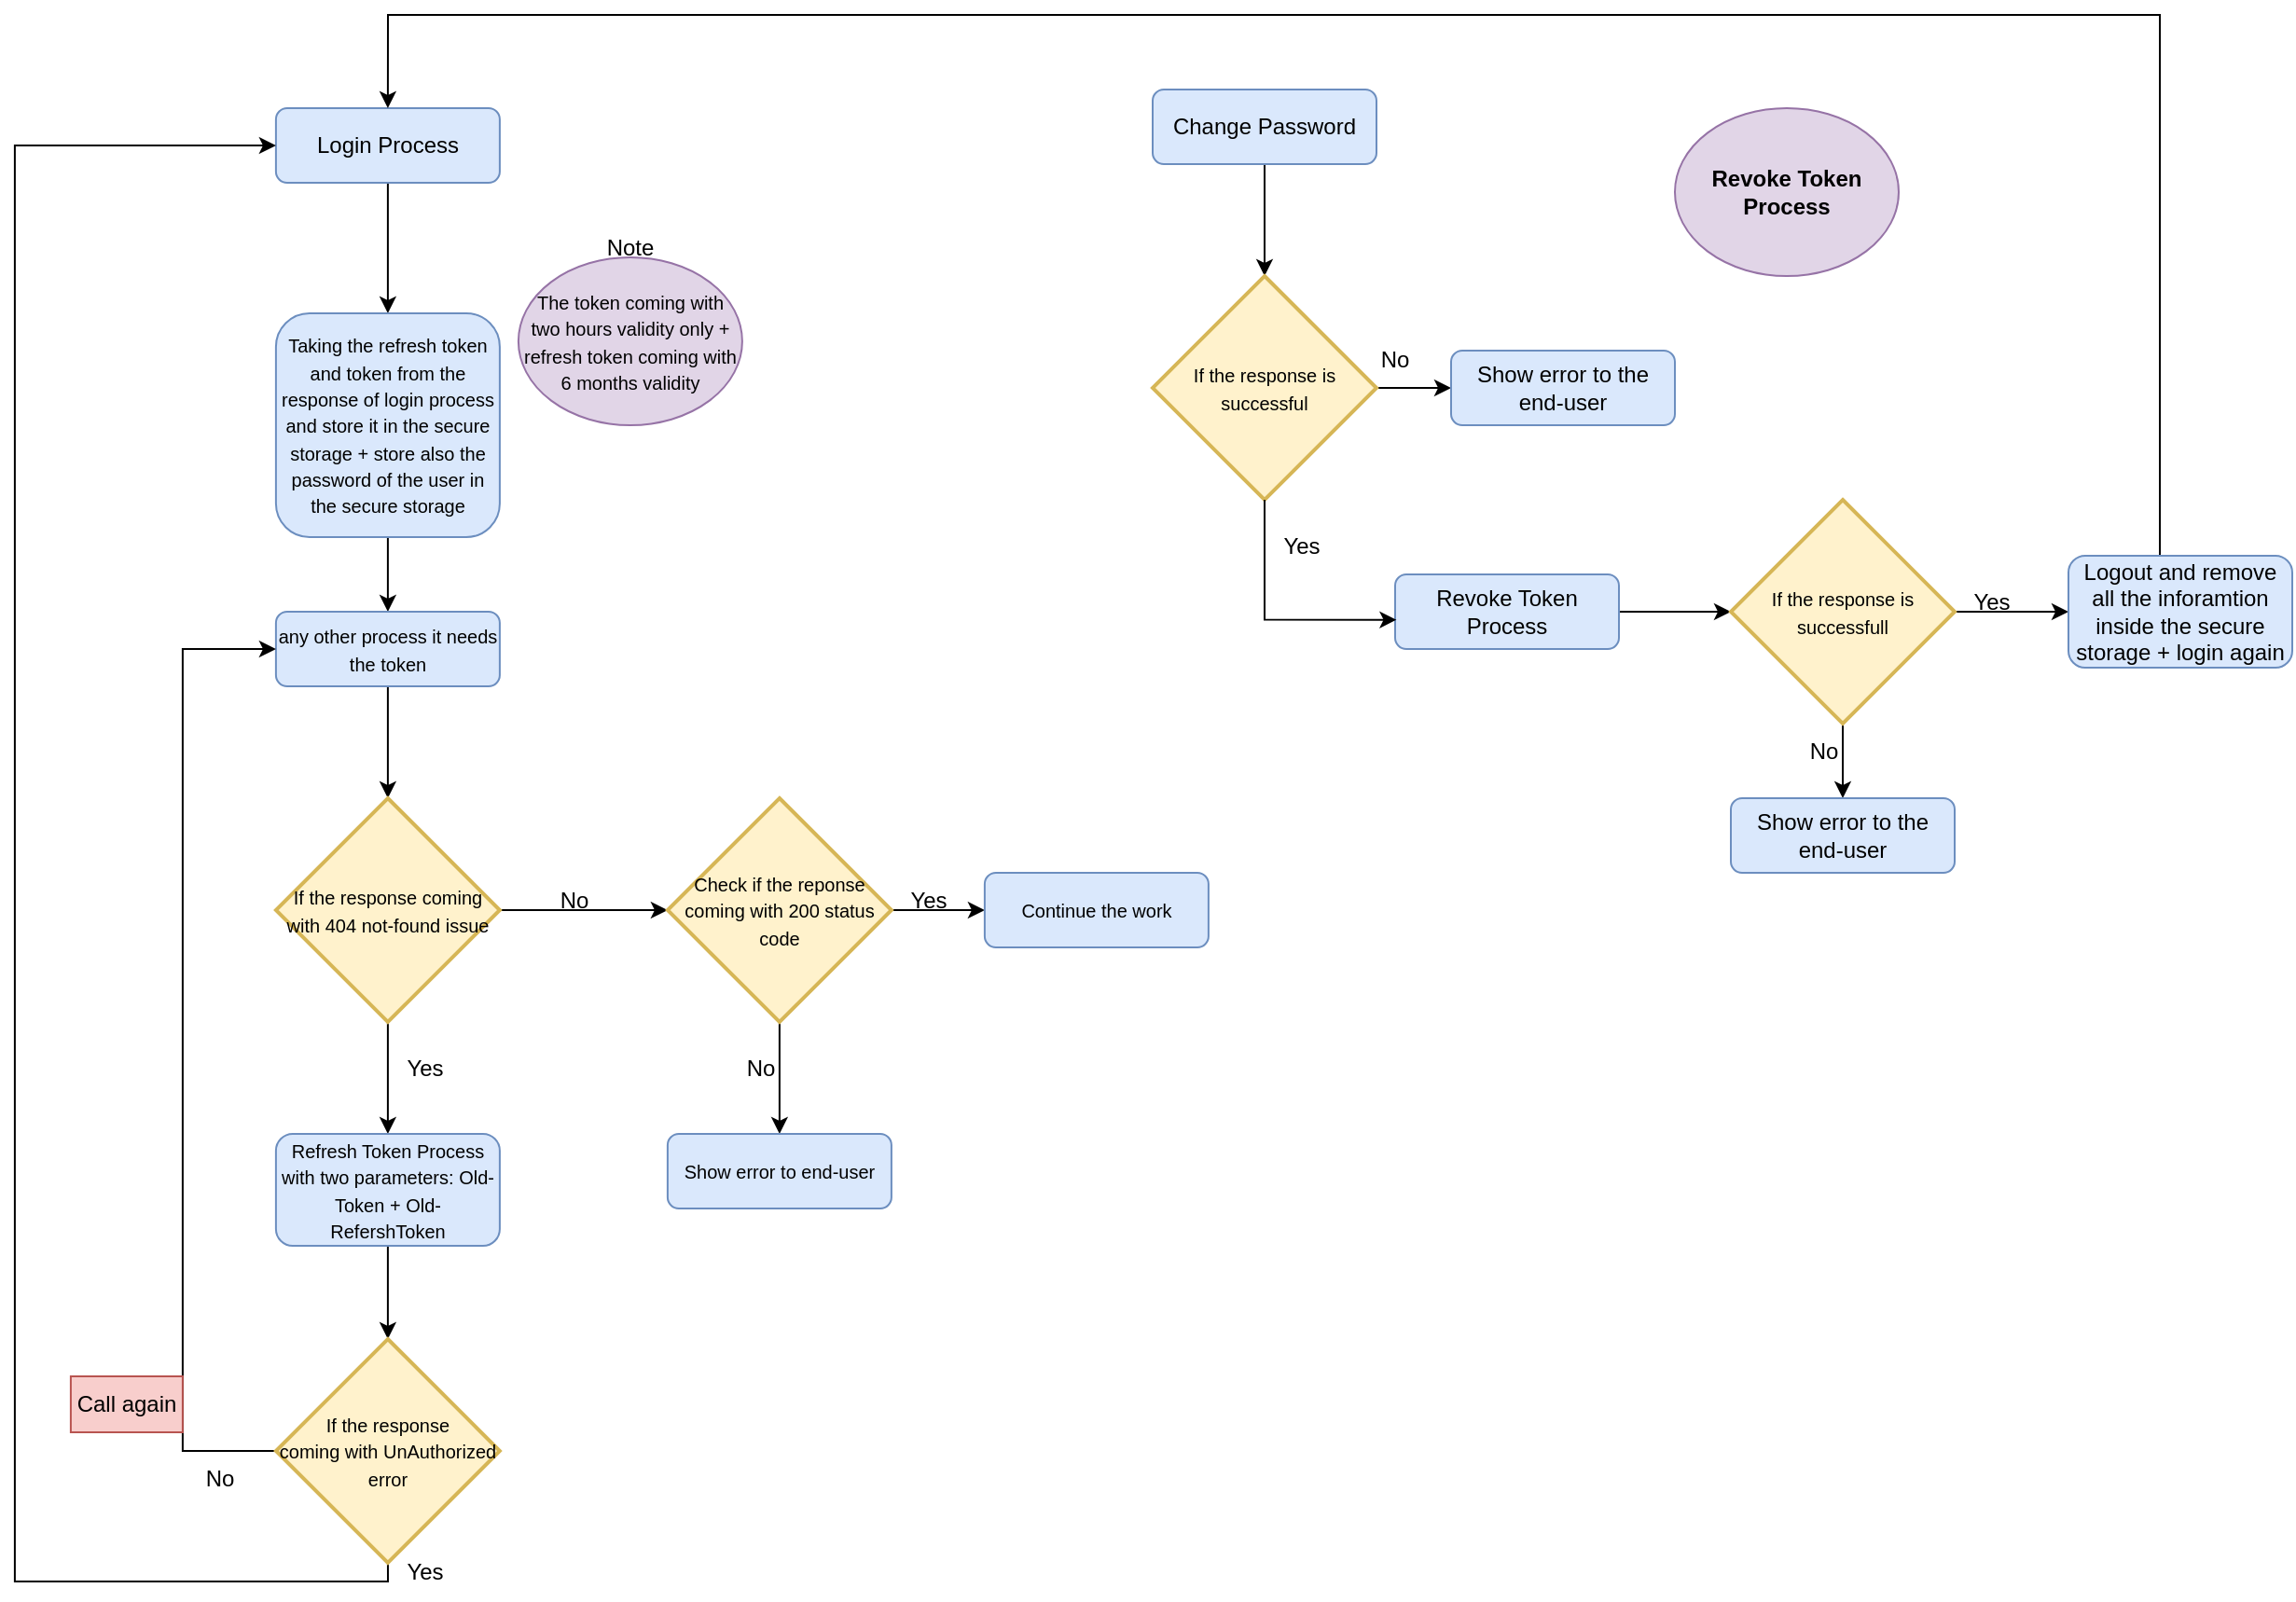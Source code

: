 <mxfile version="22.1.17" type="github">
  <diagram id="C5RBs43oDa-KdzZeNtuy" name="Page-1">
    <mxGraphModel dx="1509" dy="861" grid="1" gridSize="10" guides="1" tooltips="1" connect="1" arrows="1" fold="1" page="1" pageScale="1" pageWidth="827" pageHeight="1169" math="0" shadow="0">
      <root>
        <mxCell id="WIyWlLk6GJQsqaUBKTNV-0" />
        <mxCell id="WIyWlLk6GJQsqaUBKTNV-1" parent="WIyWlLk6GJQsqaUBKTNV-0" />
        <mxCell id="a7BzA_iTPJXv3bTSSTXt-3" value="" style="edgeStyle=orthogonalEdgeStyle;rounded=0;orthogonalLoop=1;jettySize=auto;html=1;" edge="1" parent="WIyWlLk6GJQsqaUBKTNV-1" source="WIyWlLk6GJQsqaUBKTNV-3" target="a7BzA_iTPJXv3bTSSTXt-1">
          <mxGeometry relative="1" as="geometry" />
        </mxCell>
        <mxCell id="WIyWlLk6GJQsqaUBKTNV-3" value="Login Process" style="rounded=1;whiteSpace=wrap;html=1;fontSize=12;glass=0;strokeWidth=1;shadow=0;fillColor=#dae8fc;strokeColor=#6c8ebf;" parent="WIyWlLk6GJQsqaUBKTNV-1" vertex="1">
          <mxGeometry x="239.95" y="70" width="120" height="40" as="geometry" />
        </mxCell>
        <mxCell id="a7BzA_iTPJXv3bTSSTXt-10" value="" style="edgeStyle=orthogonalEdgeStyle;rounded=0;orthogonalLoop=1;jettySize=auto;html=1;" edge="1" parent="WIyWlLk6GJQsqaUBKTNV-1" source="a7BzA_iTPJXv3bTSSTXt-1" target="a7BzA_iTPJXv3bTSSTXt-9">
          <mxGeometry relative="1" as="geometry" />
        </mxCell>
        <mxCell id="a7BzA_iTPJXv3bTSSTXt-1" value="&lt;font style=&quot;font-size: 10px;&quot;&gt;Taking the refresh token and token from the response of login process and store it in the secure storage + store also the password of the user in the secure storage&lt;/font&gt;" style="rounded=1;whiteSpace=wrap;html=1;fontSize=12;glass=0;strokeWidth=1;shadow=0;fillColor=#dae8fc;strokeColor=#6c8ebf;" vertex="1" parent="WIyWlLk6GJQsqaUBKTNV-1">
          <mxGeometry x="239.95" y="180" width="120" height="120" as="geometry" />
        </mxCell>
        <mxCell id="a7BzA_iTPJXv3bTSSTXt-6" value="&lt;font style=&quot;font-size: 10px;&quot;&gt;The token coming with two hours validity only + refresh token coming with 6 months validity&lt;/font&gt;" style="ellipse;whiteSpace=wrap;html=1;fillColor=#e1d5e7;strokeColor=#9673a6;" vertex="1" parent="WIyWlLk6GJQsqaUBKTNV-1">
          <mxGeometry x="369.95" y="150" width="120" height="90" as="geometry" />
        </mxCell>
        <mxCell id="a7BzA_iTPJXv3bTSSTXt-7" value="Note" style="text;html=1;strokeColor=none;fillColor=none;align=center;verticalAlign=middle;whiteSpace=wrap;rounded=0;" vertex="1" parent="WIyWlLk6GJQsqaUBKTNV-1">
          <mxGeometry x="399.95" y="130" width="60" height="30" as="geometry" />
        </mxCell>
        <mxCell id="a7BzA_iTPJXv3bTSSTXt-12" value="" style="edgeStyle=orthogonalEdgeStyle;rounded=0;orthogonalLoop=1;jettySize=auto;html=1;" edge="1" parent="WIyWlLk6GJQsqaUBKTNV-1" source="a7BzA_iTPJXv3bTSSTXt-9" target="a7BzA_iTPJXv3bTSSTXt-11">
          <mxGeometry relative="1" as="geometry" />
        </mxCell>
        <mxCell id="a7BzA_iTPJXv3bTSSTXt-9" value="&lt;font style=&quot;font-size: 10px;&quot;&gt;any other process it needs the token&lt;/font&gt;" style="rounded=1;whiteSpace=wrap;html=1;fontSize=12;glass=0;strokeWidth=1;shadow=0;fillColor=#dae8fc;strokeColor=#6c8ebf;" vertex="1" parent="WIyWlLk6GJQsqaUBKTNV-1">
          <mxGeometry x="239.95" y="340" width="120" height="40" as="geometry" />
        </mxCell>
        <mxCell id="a7BzA_iTPJXv3bTSSTXt-14" value="" style="edgeStyle=orthogonalEdgeStyle;rounded=0;orthogonalLoop=1;jettySize=auto;html=1;" edge="1" parent="WIyWlLk6GJQsqaUBKTNV-1" source="a7BzA_iTPJXv3bTSSTXt-11" target="a7BzA_iTPJXv3bTSSTXt-13">
          <mxGeometry relative="1" as="geometry" />
        </mxCell>
        <mxCell id="a7BzA_iTPJXv3bTSSTXt-23" value="" style="edgeStyle=orthogonalEdgeStyle;rounded=0;orthogonalLoop=1;jettySize=auto;html=1;" edge="1" parent="WIyWlLk6GJQsqaUBKTNV-1" source="a7BzA_iTPJXv3bTSSTXt-11" target="a7BzA_iTPJXv3bTSSTXt-22">
          <mxGeometry relative="1" as="geometry" />
        </mxCell>
        <mxCell id="a7BzA_iTPJXv3bTSSTXt-11" value="&lt;font style=&quot;font-size: 10px;&quot;&gt;If the response coming with 404 not-found issue&lt;/font&gt;" style="strokeWidth=2;html=1;shape=mxgraph.flowchart.decision;whiteSpace=wrap;fillColor=#fff2cc;strokeColor=#d6b656;" vertex="1" parent="WIyWlLk6GJQsqaUBKTNV-1">
          <mxGeometry x="239.95" y="440" width="120" height="120" as="geometry" />
        </mxCell>
        <mxCell id="a7BzA_iTPJXv3bTSSTXt-17" value="" style="edgeStyle=orthogonalEdgeStyle;rounded=0;orthogonalLoop=1;jettySize=auto;html=1;" edge="1" parent="WIyWlLk6GJQsqaUBKTNV-1" source="a7BzA_iTPJXv3bTSSTXt-13" target="a7BzA_iTPJXv3bTSSTXt-16">
          <mxGeometry relative="1" as="geometry" />
        </mxCell>
        <mxCell id="a7BzA_iTPJXv3bTSSTXt-20" value="" style="edgeStyle=orthogonalEdgeStyle;rounded=0;orthogonalLoop=1;jettySize=auto;html=1;" edge="1" parent="WIyWlLk6GJQsqaUBKTNV-1" source="a7BzA_iTPJXv3bTSSTXt-13" target="a7BzA_iTPJXv3bTSSTXt-19">
          <mxGeometry relative="1" as="geometry" />
        </mxCell>
        <mxCell id="a7BzA_iTPJXv3bTSSTXt-13" value="&lt;font style=&quot;font-size: 10px;&quot;&gt;Check if the reponse coming with 200 status code&lt;/font&gt;" style="strokeWidth=2;html=1;shape=mxgraph.flowchart.decision;whiteSpace=wrap;fillColor=#fff2cc;strokeColor=#d6b656;" vertex="1" parent="WIyWlLk6GJQsqaUBKTNV-1">
          <mxGeometry x="449.95" y="440" width="120" height="120" as="geometry" />
        </mxCell>
        <mxCell id="a7BzA_iTPJXv3bTSSTXt-15" value="No" style="text;html=1;strokeColor=none;fillColor=none;align=center;verticalAlign=middle;whiteSpace=wrap;rounded=0;" vertex="1" parent="WIyWlLk6GJQsqaUBKTNV-1">
          <mxGeometry x="369.95" y="480" width="60" height="30" as="geometry" />
        </mxCell>
        <mxCell id="a7BzA_iTPJXv3bTSSTXt-16" value="&lt;font style=&quot;font-size: 10px;&quot;&gt;Continue the work&lt;/font&gt;" style="rounded=1;whiteSpace=wrap;html=1;fontSize=12;glass=0;strokeWidth=1;shadow=0;fillColor=#dae8fc;strokeColor=#6c8ebf;" vertex="1" parent="WIyWlLk6GJQsqaUBKTNV-1">
          <mxGeometry x="619.95" y="480" width="120" height="40" as="geometry" />
        </mxCell>
        <mxCell id="a7BzA_iTPJXv3bTSSTXt-18" value="Yes" style="text;html=1;strokeColor=none;fillColor=none;align=center;verticalAlign=middle;whiteSpace=wrap;rounded=0;" vertex="1" parent="WIyWlLk6GJQsqaUBKTNV-1">
          <mxGeometry x="559.95" y="470" width="60" height="50" as="geometry" />
        </mxCell>
        <mxCell id="a7BzA_iTPJXv3bTSSTXt-19" value="&lt;font style=&quot;font-size: 10px;&quot;&gt;Show error to end-user&lt;/font&gt;" style="rounded=1;whiteSpace=wrap;html=1;fontSize=12;glass=0;strokeWidth=1;shadow=0;fillColor=#dae8fc;strokeColor=#6c8ebf;" vertex="1" parent="WIyWlLk6GJQsqaUBKTNV-1">
          <mxGeometry x="449.95" y="620" width="120" height="40" as="geometry" />
        </mxCell>
        <mxCell id="a7BzA_iTPJXv3bTSSTXt-21" value="No" style="text;html=1;strokeColor=none;fillColor=none;align=center;verticalAlign=middle;whiteSpace=wrap;rounded=0;" vertex="1" parent="WIyWlLk6GJQsqaUBKTNV-1">
          <mxGeometry x="469.95" y="570" width="60" height="30" as="geometry" />
        </mxCell>
        <mxCell id="a7BzA_iTPJXv3bTSSTXt-25" value="" style="edgeStyle=orthogonalEdgeStyle;rounded=0;orthogonalLoop=1;jettySize=auto;html=1;" edge="1" parent="WIyWlLk6GJQsqaUBKTNV-1" source="a7BzA_iTPJXv3bTSSTXt-22" target="a7BzA_iTPJXv3bTSSTXt-24">
          <mxGeometry relative="1" as="geometry" />
        </mxCell>
        <mxCell id="a7BzA_iTPJXv3bTSSTXt-22" value="&lt;span style=&quot;font-size: 10px;&quot;&gt;Refresh Token Process with two parameters: Old-Token + Old-RefershToken&lt;/span&gt;" style="rounded=1;whiteSpace=wrap;html=1;fontSize=12;glass=0;strokeWidth=1;shadow=0;fillColor=#dae8fc;strokeColor=#6c8ebf;" vertex="1" parent="WIyWlLk6GJQsqaUBKTNV-1">
          <mxGeometry x="239.95" y="620" width="120" height="60" as="geometry" />
        </mxCell>
        <mxCell id="a7BzA_iTPJXv3bTSSTXt-26" style="edgeStyle=orthogonalEdgeStyle;rounded=0;orthogonalLoop=1;jettySize=auto;html=1;exitX=0;exitY=0.5;exitDx=0;exitDy=0;exitPerimeter=0;entryX=0;entryY=0.5;entryDx=0;entryDy=0;" edge="1" parent="WIyWlLk6GJQsqaUBKTNV-1" source="a7BzA_iTPJXv3bTSSTXt-24" target="a7BzA_iTPJXv3bTSSTXt-9">
          <mxGeometry relative="1" as="geometry">
            <Array as="points">
              <mxPoint x="189.95" y="790" />
              <mxPoint x="189.95" y="360" />
            </Array>
          </mxGeometry>
        </mxCell>
        <mxCell id="a7BzA_iTPJXv3bTSSTXt-29" style="edgeStyle=orthogonalEdgeStyle;rounded=0;orthogonalLoop=1;jettySize=auto;html=1;exitX=0.5;exitY=1;exitDx=0;exitDy=0;exitPerimeter=0;entryX=0;entryY=0.75;entryDx=0;entryDy=0;" edge="1" parent="WIyWlLk6GJQsqaUBKTNV-1">
          <mxGeometry relative="1" as="geometry">
            <mxPoint x="299.95" y="840" as="sourcePoint" />
            <mxPoint x="239.95" y="90" as="targetPoint" />
            <Array as="points">
              <mxPoint x="299.95" y="860" />
              <mxPoint x="99.95" y="860" />
              <mxPoint x="99.95" y="90" />
            </Array>
          </mxGeometry>
        </mxCell>
        <mxCell id="a7BzA_iTPJXv3bTSSTXt-24" value="&lt;font style=&quot;font-size: 10px;&quot;&gt;If the response &lt;br&gt;coming with UnAuthorized &lt;br&gt;error&lt;/font&gt;" style="strokeWidth=2;html=1;shape=mxgraph.flowchart.decision;whiteSpace=wrap;fillColor=#fff2cc;strokeColor=#d6b656;" vertex="1" parent="WIyWlLk6GJQsqaUBKTNV-1">
          <mxGeometry x="239.95" y="730" width="120" height="120" as="geometry" />
        </mxCell>
        <mxCell id="a7BzA_iTPJXv3bTSSTXt-27" value="Call again" style="text;html=1;strokeColor=#b85450;fillColor=#f8cecc;align=center;verticalAlign=middle;whiteSpace=wrap;rounded=0;" vertex="1" parent="WIyWlLk6GJQsqaUBKTNV-1">
          <mxGeometry x="129.95" y="750" width="60" height="30" as="geometry" />
        </mxCell>
        <mxCell id="a7BzA_iTPJXv3bTSSTXt-28" value="No" style="text;html=1;strokeColor=none;fillColor=none;align=center;verticalAlign=middle;whiteSpace=wrap;rounded=0;" vertex="1" parent="WIyWlLk6GJQsqaUBKTNV-1">
          <mxGeometry x="179.95" y="790" width="60" height="30" as="geometry" />
        </mxCell>
        <mxCell id="a7BzA_iTPJXv3bTSSTXt-30" value="Yes" style="text;html=1;strokeColor=none;fillColor=none;align=center;verticalAlign=middle;whiteSpace=wrap;rounded=0;" vertex="1" parent="WIyWlLk6GJQsqaUBKTNV-1">
          <mxGeometry x="289.95" y="840" width="60" height="30" as="geometry" />
        </mxCell>
        <mxCell id="a7BzA_iTPJXv3bTSSTXt-32" value="Yes" style="text;html=1;strokeColor=none;fillColor=none;align=center;verticalAlign=middle;whiteSpace=wrap;rounded=0;" vertex="1" parent="WIyWlLk6GJQsqaUBKTNV-1">
          <mxGeometry x="289.95" y="560" width="60" height="50" as="geometry" />
        </mxCell>
        <mxCell id="a7BzA_iTPJXv3bTSSTXt-35" value="" style="edgeStyle=orthogonalEdgeStyle;rounded=0;orthogonalLoop=1;jettySize=auto;html=1;" edge="1" parent="WIyWlLk6GJQsqaUBKTNV-1" source="a7BzA_iTPJXv3bTSSTXt-33" target="a7BzA_iTPJXv3bTSSTXt-34">
          <mxGeometry relative="1" as="geometry" />
        </mxCell>
        <mxCell id="a7BzA_iTPJXv3bTSSTXt-33" value="Change Password" style="rounded=1;whiteSpace=wrap;html=1;fontSize=12;glass=0;strokeWidth=1;shadow=0;fillColor=#dae8fc;strokeColor=#6c8ebf;" vertex="1" parent="WIyWlLk6GJQsqaUBKTNV-1">
          <mxGeometry x="710" y="60" width="120" height="40" as="geometry" />
        </mxCell>
        <mxCell id="a7BzA_iTPJXv3bTSSTXt-40" value="" style="edgeStyle=orthogonalEdgeStyle;rounded=0;orthogonalLoop=1;jettySize=auto;html=1;" edge="1" parent="WIyWlLk6GJQsqaUBKTNV-1" source="a7BzA_iTPJXv3bTSSTXt-34" target="a7BzA_iTPJXv3bTSSTXt-39">
          <mxGeometry relative="1" as="geometry" />
        </mxCell>
        <mxCell id="a7BzA_iTPJXv3bTSSTXt-34" value="&lt;font style=&quot;font-size: 10px;&quot;&gt;If the response is successful&lt;/font&gt;" style="strokeWidth=2;html=1;shape=mxgraph.flowchart.decision;whiteSpace=wrap;fillColor=#fff2cc;strokeColor=#d6b656;" vertex="1" parent="WIyWlLk6GJQsqaUBKTNV-1">
          <mxGeometry x="710" y="160" width="120" height="120" as="geometry" />
        </mxCell>
        <mxCell id="a7BzA_iTPJXv3bTSSTXt-44" value="" style="edgeStyle=orthogonalEdgeStyle;rounded=0;orthogonalLoop=1;jettySize=auto;html=1;" edge="1" parent="WIyWlLk6GJQsqaUBKTNV-1" source="a7BzA_iTPJXv3bTSSTXt-36" target="a7BzA_iTPJXv3bTSSTXt-43">
          <mxGeometry relative="1" as="geometry" />
        </mxCell>
        <mxCell id="a7BzA_iTPJXv3bTSSTXt-36" value="Revoke Token Process" style="rounded=1;whiteSpace=wrap;html=1;fontSize=12;glass=0;strokeWidth=1;shadow=0;fillColor=#dae8fc;strokeColor=#6c8ebf;" vertex="1" parent="WIyWlLk6GJQsqaUBKTNV-1">
          <mxGeometry x="840" y="320" width="120" height="40" as="geometry" />
        </mxCell>
        <mxCell id="a7BzA_iTPJXv3bTSSTXt-38" value="Yes" style="text;html=1;strokeColor=none;fillColor=none;align=center;verticalAlign=middle;whiteSpace=wrap;rounded=0;" vertex="1" parent="WIyWlLk6GJQsqaUBKTNV-1">
          <mxGeometry x="759.95" y="280" width="60" height="50" as="geometry" />
        </mxCell>
        <mxCell id="a7BzA_iTPJXv3bTSSTXt-39" value="Show error to the end-user" style="rounded=1;whiteSpace=wrap;html=1;fontSize=12;glass=0;strokeWidth=1;shadow=0;fillColor=#dae8fc;strokeColor=#6c8ebf;" vertex="1" parent="WIyWlLk6GJQsqaUBKTNV-1">
          <mxGeometry x="870" y="200" width="120" height="40" as="geometry" />
        </mxCell>
        <mxCell id="a7BzA_iTPJXv3bTSSTXt-42" style="edgeStyle=orthogonalEdgeStyle;rounded=0;orthogonalLoop=1;jettySize=auto;html=1;exitX=0.5;exitY=1;exitDx=0;exitDy=0;exitPerimeter=0;entryX=0.006;entryY=0.608;entryDx=0;entryDy=0;entryPerimeter=0;" edge="1" parent="WIyWlLk6GJQsqaUBKTNV-1" source="a7BzA_iTPJXv3bTSSTXt-34" target="a7BzA_iTPJXv3bTSSTXt-36">
          <mxGeometry relative="1" as="geometry" />
        </mxCell>
        <mxCell id="a7BzA_iTPJXv3bTSSTXt-48" value="" style="edgeStyle=orthogonalEdgeStyle;rounded=0;orthogonalLoop=1;jettySize=auto;html=1;" edge="1" parent="WIyWlLk6GJQsqaUBKTNV-1" source="a7BzA_iTPJXv3bTSSTXt-43" target="a7BzA_iTPJXv3bTSSTXt-47">
          <mxGeometry relative="1" as="geometry" />
        </mxCell>
        <mxCell id="a7BzA_iTPJXv3bTSSTXt-50" value="" style="edgeStyle=orthogonalEdgeStyle;rounded=0;orthogonalLoop=1;jettySize=auto;html=1;" edge="1" parent="WIyWlLk6GJQsqaUBKTNV-1" source="a7BzA_iTPJXv3bTSSTXt-43" target="a7BzA_iTPJXv3bTSSTXt-49">
          <mxGeometry relative="1" as="geometry" />
        </mxCell>
        <mxCell id="a7BzA_iTPJXv3bTSSTXt-43" value="&lt;span style=&quot;font-size: 10px;&quot;&gt;If the response is successfull&lt;/span&gt;" style="strokeWidth=2;html=1;shape=mxgraph.flowchart.decision;whiteSpace=wrap;fillColor=#fff2cc;strokeColor=#d6b656;" vertex="1" parent="WIyWlLk6GJQsqaUBKTNV-1">
          <mxGeometry x="1020" y="280" width="120" height="120" as="geometry" />
        </mxCell>
        <mxCell id="a7BzA_iTPJXv3bTSSTXt-45" value="No" style="text;html=1;strokeColor=none;fillColor=none;align=center;verticalAlign=middle;whiteSpace=wrap;rounded=0;" vertex="1" parent="WIyWlLk6GJQsqaUBKTNV-1">
          <mxGeometry x="810" y="180" width="60" height="50" as="geometry" />
        </mxCell>
        <mxCell id="a7BzA_iTPJXv3bTSSTXt-57" style="edgeStyle=orthogonalEdgeStyle;rounded=0;orthogonalLoop=1;jettySize=auto;html=1;exitX=0.5;exitY=0;exitDx=0;exitDy=0;entryX=0.5;entryY=0;entryDx=0;entryDy=0;" edge="1" parent="WIyWlLk6GJQsqaUBKTNV-1" source="a7BzA_iTPJXv3bTSSTXt-47" target="WIyWlLk6GJQsqaUBKTNV-3">
          <mxGeometry relative="1" as="geometry">
            <Array as="points">
              <mxPoint x="1250" y="310" />
              <mxPoint x="1250" y="20" />
              <mxPoint x="300" y="20" />
            </Array>
          </mxGeometry>
        </mxCell>
        <mxCell id="a7BzA_iTPJXv3bTSSTXt-47" value="Logout and remove all the inforamtion inside the secure storage + login again" style="rounded=1;whiteSpace=wrap;html=1;fontSize=12;glass=0;strokeWidth=1;shadow=0;fillColor=#dae8fc;strokeColor=#6c8ebf;" vertex="1" parent="WIyWlLk6GJQsqaUBKTNV-1">
          <mxGeometry x="1201" y="310" width="120" height="60" as="geometry" />
        </mxCell>
        <mxCell id="a7BzA_iTPJXv3bTSSTXt-49" value="Show error to the end-user" style="rounded=1;whiteSpace=wrap;html=1;fontSize=12;glass=0;strokeWidth=1;shadow=0;fillColor=#dae8fc;strokeColor=#6c8ebf;" vertex="1" parent="WIyWlLk6GJQsqaUBKTNV-1">
          <mxGeometry x="1020" y="440" width="120" height="40" as="geometry" />
        </mxCell>
        <mxCell id="a7BzA_iTPJXv3bTSSTXt-51" value="No" style="text;html=1;strokeColor=none;fillColor=none;align=center;verticalAlign=middle;whiteSpace=wrap;rounded=0;" vertex="1" parent="WIyWlLk6GJQsqaUBKTNV-1">
          <mxGeometry x="1040" y="390" width="60" height="50" as="geometry" />
        </mxCell>
        <mxCell id="a7BzA_iTPJXv3bTSSTXt-52" value="Yes" style="text;html=1;strokeColor=none;fillColor=none;align=center;verticalAlign=middle;whiteSpace=wrap;rounded=0;" vertex="1" parent="WIyWlLk6GJQsqaUBKTNV-1">
          <mxGeometry x="1130" y="310" width="60" height="50" as="geometry" />
        </mxCell>
        <mxCell id="a7BzA_iTPJXv3bTSSTXt-59" value="&lt;font style=&quot;font-size: 12px;&quot;&gt;&lt;b&gt;Revoke Token Process&lt;/b&gt;&lt;/font&gt;" style="ellipse;whiteSpace=wrap;html=1;fillColor=#e1d5e7;strokeColor=#9673a6;" vertex="1" parent="WIyWlLk6GJQsqaUBKTNV-1">
          <mxGeometry x="990" y="70" width="120" height="90" as="geometry" />
        </mxCell>
      </root>
    </mxGraphModel>
  </diagram>
</mxfile>

